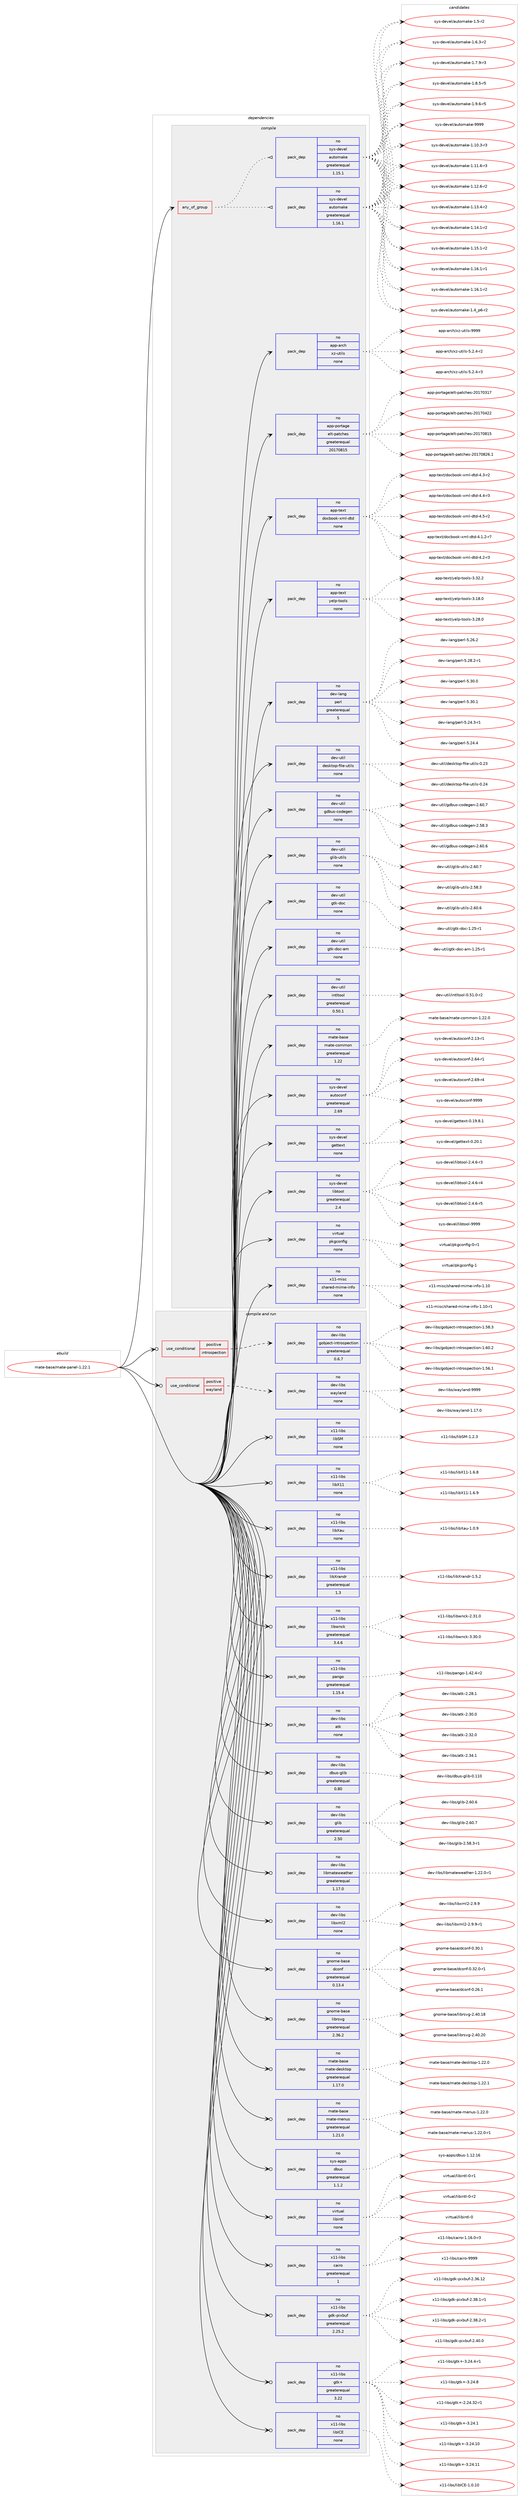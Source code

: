 digraph prolog {

# *************
# Graph options
# *************

newrank=true;
concentrate=true;
compound=true;
graph [rankdir=LR,fontname=Helvetica,fontsize=10,ranksep=1.5];#, ranksep=2.5, nodesep=0.2];
edge  [arrowhead=vee];
node  [fontname=Helvetica,fontsize=10];

# **********
# The ebuild
# **********

subgraph cluster_leftcol {
color=gray;
rank=same;
label=<<i>ebuild</i>>;
id [label="mate-base/mate-panel-1.22.1", color=red, width=4, href="../mate-base/mate-panel-1.22.1.svg"];
}

# ****************
# The dependencies
# ****************

subgraph cluster_midcol {
color=gray;
label=<<i>dependencies</i>>;
subgraph cluster_compile {
fillcolor="#eeeeee";
style=filled;
label=<<i>compile</i>>;
subgraph any13017 {
dependency774842 [label=<<TABLE BORDER="0" CELLBORDER="1" CELLSPACING="0" CELLPADDING="4"><TR><TD CELLPADDING="10">any_of_group</TD></TR></TABLE>>, shape=none, color=red];subgraph pack572610 {
dependency774843 [label=<<TABLE BORDER="0" CELLBORDER="1" CELLSPACING="0" CELLPADDING="4" WIDTH="220"><TR><TD ROWSPAN="6" CELLPADDING="30">pack_dep</TD></TR><TR><TD WIDTH="110">no</TD></TR><TR><TD>sys-devel</TD></TR><TR><TD>automake</TD></TR><TR><TD>greaterequal</TD></TR><TR><TD>1.16.1</TD></TR></TABLE>>, shape=none, color=blue];
}
dependency774842:e -> dependency774843:w [weight=20,style="dotted",arrowhead="oinv"];
subgraph pack572611 {
dependency774844 [label=<<TABLE BORDER="0" CELLBORDER="1" CELLSPACING="0" CELLPADDING="4" WIDTH="220"><TR><TD ROWSPAN="6" CELLPADDING="30">pack_dep</TD></TR><TR><TD WIDTH="110">no</TD></TR><TR><TD>sys-devel</TD></TR><TR><TD>automake</TD></TR><TR><TD>greaterequal</TD></TR><TR><TD>1.15.1</TD></TR></TABLE>>, shape=none, color=blue];
}
dependency774842:e -> dependency774844:w [weight=20,style="dotted",arrowhead="oinv"];
}
id:e -> dependency774842:w [weight=20,style="solid",arrowhead="vee"];
subgraph pack572612 {
dependency774845 [label=<<TABLE BORDER="0" CELLBORDER="1" CELLSPACING="0" CELLPADDING="4" WIDTH="220"><TR><TD ROWSPAN="6" CELLPADDING="30">pack_dep</TD></TR><TR><TD WIDTH="110">no</TD></TR><TR><TD>app-arch</TD></TR><TR><TD>xz-utils</TD></TR><TR><TD>none</TD></TR><TR><TD></TD></TR></TABLE>>, shape=none, color=blue];
}
id:e -> dependency774845:w [weight=20,style="solid",arrowhead="vee"];
subgraph pack572613 {
dependency774846 [label=<<TABLE BORDER="0" CELLBORDER="1" CELLSPACING="0" CELLPADDING="4" WIDTH="220"><TR><TD ROWSPAN="6" CELLPADDING="30">pack_dep</TD></TR><TR><TD WIDTH="110">no</TD></TR><TR><TD>app-portage</TD></TR><TR><TD>elt-patches</TD></TR><TR><TD>greaterequal</TD></TR><TR><TD>20170815</TD></TR></TABLE>>, shape=none, color=blue];
}
id:e -> dependency774846:w [weight=20,style="solid",arrowhead="vee"];
subgraph pack572614 {
dependency774847 [label=<<TABLE BORDER="0" CELLBORDER="1" CELLSPACING="0" CELLPADDING="4" WIDTH="220"><TR><TD ROWSPAN="6" CELLPADDING="30">pack_dep</TD></TR><TR><TD WIDTH="110">no</TD></TR><TR><TD>app-text</TD></TR><TR><TD>docbook-xml-dtd</TD></TR><TR><TD>none</TD></TR><TR><TD></TD></TR></TABLE>>, shape=none, color=blue];
}
id:e -> dependency774847:w [weight=20,style="solid",arrowhead="vee"];
subgraph pack572615 {
dependency774848 [label=<<TABLE BORDER="0" CELLBORDER="1" CELLSPACING="0" CELLPADDING="4" WIDTH="220"><TR><TD ROWSPAN="6" CELLPADDING="30">pack_dep</TD></TR><TR><TD WIDTH="110">no</TD></TR><TR><TD>app-text</TD></TR><TR><TD>yelp-tools</TD></TR><TR><TD>none</TD></TR><TR><TD></TD></TR></TABLE>>, shape=none, color=blue];
}
id:e -> dependency774848:w [weight=20,style="solid",arrowhead="vee"];
subgraph pack572616 {
dependency774849 [label=<<TABLE BORDER="0" CELLBORDER="1" CELLSPACING="0" CELLPADDING="4" WIDTH="220"><TR><TD ROWSPAN="6" CELLPADDING="30">pack_dep</TD></TR><TR><TD WIDTH="110">no</TD></TR><TR><TD>dev-lang</TD></TR><TR><TD>perl</TD></TR><TR><TD>greaterequal</TD></TR><TR><TD>5</TD></TR></TABLE>>, shape=none, color=blue];
}
id:e -> dependency774849:w [weight=20,style="solid",arrowhead="vee"];
subgraph pack572617 {
dependency774850 [label=<<TABLE BORDER="0" CELLBORDER="1" CELLSPACING="0" CELLPADDING="4" WIDTH="220"><TR><TD ROWSPAN="6" CELLPADDING="30">pack_dep</TD></TR><TR><TD WIDTH="110">no</TD></TR><TR><TD>dev-util</TD></TR><TR><TD>desktop-file-utils</TD></TR><TR><TD>none</TD></TR><TR><TD></TD></TR></TABLE>>, shape=none, color=blue];
}
id:e -> dependency774850:w [weight=20,style="solid",arrowhead="vee"];
subgraph pack572618 {
dependency774851 [label=<<TABLE BORDER="0" CELLBORDER="1" CELLSPACING="0" CELLPADDING="4" WIDTH="220"><TR><TD ROWSPAN="6" CELLPADDING="30">pack_dep</TD></TR><TR><TD WIDTH="110">no</TD></TR><TR><TD>dev-util</TD></TR><TR><TD>gdbus-codegen</TD></TR><TR><TD>none</TD></TR><TR><TD></TD></TR></TABLE>>, shape=none, color=blue];
}
id:e -> dependency774851:w [weight=20,style="solid",arrowhead="vee"];
subgraph pack572619 {
dependency774852 [label=<<TABLE BORDER="0" CELLBORDER="1" CELLSPACING="0" CELLPADDING="4" WIDTH="220"><TR><TD ROWSPAN="6" CELLPADDING="30">pack_dep</TD></TR><TR><TD WIDTH="110">no</TD></TR><TR><TD>dev-util</TD></TR><TR><TD>glib-utils</TD></TR><TR><TD>none</TD></TR><TR><TD></TD></TR></TABLE>>, shape=none, color=blue];
}
id:e -> dependency774852:w [weight=20,style="solid",arrowhead="vee"];
subgraph pack572620 {
dependency774853 [label=<<TABLE BORDER="0" CELLBORDER="1" CELLSPACING="0" CELLPADDING="4" WIDTH="220"><TR><TD ROWSPAN="6" CELLPADDING="30">pack_dep</TD></TR><TR><TD WIDTH="110">no</TD></TR><TR><TD>dev-util</TD></TR><TR><TD>gtk-doc</TD></TR><TR><TD>none</TD></TR><TR><TD></TD></TR></TABLE>>, shape=none, color=blue];
}
id:e -> dependency774853:w [weight=20,style="solid",arrowhead="vee"];
subgraph pack572621 {
dependency774854 [label=<<TABLE BORDER="0" CELLBORDER="1" CELLSPACING="0" CELLPADDING="4" WIDTH="220"><TR><TD ROWSPAN="6" CELLPADDING="30">pack_dep</TD></TR><TR><TD WIDTH="110">no</TD></TR><TR><TD>dev-util</TD></TR><TR><TD>gtk-doc-am</TD></TR><TR><TD>none</TD></TR><TR><TD></TD></TR></TABLE>>, shape=none, color=blue];
}
id:e -> dependency774854:w [weight=20,style="solid",arrowhead="vee"];
subgraph pack572622 {
dependency774855 [label=<<TABLE BORDER="0" CELLBORDER="1" CELLSPACING="0" CELLPADDING="4" WIDTH="220"><TR><TD ROWSPAN="6" CELLPADDING="30">pack_dep</TD></TR><TR><TD WIDTH="110">no</TD></TR><TR><TD>dev-util</TD></TR><TR><TD>intltool</TD></TR><TR><TD>greaterequal</TD></TR><TR><TD>0.50.1</TD></TR></TABLE>>, shape=none, color=blue];
}
id:e -> dependency774855:w [weight=20,style="solid",arrowhead="vee"];
subgraph pack572623 {
dependency774856 [label=<<TABLE BORDER="0" CELLBORDER="1" CELLSPACING="0" CELLPADDING="4" WIDTH="220"><TR><TD ROWSPAN="6" CELLPADDING="30">pack_dep</TD></TR><TR><TD WIDTH="110">no</TD></TR><TR><TD>mate-base</TD></TR><TR><TD>mate-common</TD></TR><TR><TD>greaterequal</TD></TR><TR><TD>1.22</TD></TR></TABLE>>, shape=none, color=blue];
}
id:e -> dependency774856:w [weight=20,style="solid",arrowhead="vee"];
subgraph pack572624 {
dependency774857 [label=<<TABLE BORDER="0" CELLBORDER="1" CELLSPACING="0" CELLPADDING="4" WIDTH="220"><TR><TD ROWSPAN="6" CELLPADDING="30">pack_dep</TD></TR><TR><TD WIDTH="110">no</TD></TR><TR><TD>sys-devel</TD></TR><TR><TD>autoconf</TD></TR><TR><TD>greaterequal</TD></TR><TR><TD>2.69</TD></TR></TABLE>>, shape=none, color=blue];
}
id:e -> dependency774857:w [weight=20,style="solid",arrowhead="vee"];
subgraph pack572625 {
dependency774858 [label=<<TABLE BORDER="0" CELLBORDER="1" CELLSPACING="0" CELLPADDING="4" WIDTH="220"><TR><TD ROWSPAN="6" CELLPADDING="30">pack_dep</TD></TR><TR><TD WIDTH="110">no</TD></TR><TR><TD>sys-devel</TD></TR><TR><TD>gettext</TD></TR><TR><TD>none</TD></TR><TR><TD></TD></TR></TABLE>>, shape=none, color=blue];
}
id:e -> dependency774858:w [weight=20,style="solid",arrowhead="vee"];
subgraph pack572626 {
dependency774859 [label=<<TABLE BORDER="0" CELLBORDER="1" CELLSPACING="0" CELLPADDING="4" WIDTH="220"><TR><TD ROWSPAN="6" CELLPADDING="30">pack_dep</TD></TR><TR><TD WIDTH="110">no</TD></TR><TR><TD>sys-devel</TD></TR><TR><TD>libtool</TD></TR><TR><TD>greaterequal</TD></TR><TR><TD>2.4</TD></TR></TABLE>>, shape=none, color=blue];
}
id:e -> dependency774859:w [weight=20,style="solid",arrowhead="vee"];
subgraph pack572627 {
dependency774860 [label=<<TABLE BORDER="0" CELLBORDER="1" CELLSPACING="0" CELLPADDING="4" WIDTH="220"><TR><TD ROWSPAN="6" CELLPADDING="30">pack_dep</TD></TR><TR><TD WIDTH="110">no</TD></TR><TR><TD>virtual</TD></TR><TR><TD>pkgconfig</TD></TR><TR><TD>none</TD></TR><TR><TD></TD></TR></TABLE>>, shape=none, color=blue];
}
id:e -> dependency774860:w [weight=20,style="solid",arrowhead="vee"];
subgraph pack572628 {
dependency774861 [label=<<TABLE BORDER="0" CELLBORDER="1" CELLSPACING="0" CELLPADDING="4" WIDTH="220"><TR><TD ROWSPAN="6" CELLPADDING="30">pack_dep</TD></TR><TR><TD WIDTH="110">no</TD></TR><TR><TD>x11-misc</TD></TR><TR><TD>shared-mime-info</TD></TR><TR><TD>none</TD></TR><TR><TD></TD></TR></TABLE>>, shape=none, color=blue];
}
id:e -> dependency774861:w [weight=20,style="solid",arrowhead="vee"];
}
subgraph cluster_compileandrun {
fillcolor="#eeeeee";
style=filled;
label=<<i>compile and run</i>>;
subgraph cond188801 {
dependency774862 [label=<<TABLE BORDER="0" CELLBORDER="1" CELLSPACING="0" CELLPADDING="4"><TR><TD ROWSPAN="3" CELLPADDING="10">use_conditional</TD></TR><TR><TD>positive</TD></TR><TR><TD>introspection</TD></TR></TABLE>>, shape=none, color=red];
subgraph pack572629 {
dependency774863 [label=<<TABLE BORDER="0" CELLBORDER="1" CELLSPACING="0" CELLPADDING="4" WIDTH="220"><TR><TD ROWSPAN="6" CELLPADDING="30">pack_dep</TD></TR><TR><TD WIDTH="110">no</TD></TR><TR><TD>dev-libs</TD></TR><TR><TD>gobject-introspection</TD></TR><TR><TD>greaterequal</TD></TR><TR><TD>0.6.7</TD></TR></TABLE>>, shape=none, color=blue];
}
dependency774862:e -> dependency774863:w [weight=20,style="dashed",arrowhead="vee"];
}
id:e -> dependency774862:w [weight=20,style="solid",arrowhead="odotvee"];
subgraph cond188802 {
dependency774864 [label=<<TABLE BORDER="0" CELLBORDER="1" CELLSPACING="0" CELLPADDING="4"><TR><TD ROWSPAN="3" CELLPADDING="10">use_conditional</TD></TR><TR><TD>positive</TD></TR><TR><TD>wayland</TD></TR></TABLE>>, shape=none, color=red];
subgraph pack572630 {
dependency774865 [label=<<TABLE BORDER="0" CELLBORDER="1" CELLSPACING="0" CELLPADDING="4" WIDTH="220"><TR><TD ROWSPAN="6" CELLPADDING="30">pack_dep</TD></TR><TR><TD WIDTH="110">no</TD></TR><TR><TD>dev-libs</TD></TR><TR><TD>wayland</TD></TR><TR><TD>none</TD></TR><TR><TD></TD></TR></TABLE>>, shape=none, color=blue];
}
dependency774864:e -> dependency774865:w [weight=20,style="dashed",arrowhead="vee"];
}
id:e -> dependency774864:w [weight=20,style="solid",arrowhead="odotvee"];
subgraph pack572631 {
dependency774866 [label=<<TABLE BORDER="0" CELLBORDER="1" CELLSPACING="0" CELLPADDING="4" WIDTH="220"><TR><TD ROWSPAN="6" CELLPADDING="30">pack_dep</TD></TR><TR><TD WIDTH="110">no</TD></TR><TR><TD>dev-libs</TD></TR><TR><TD>atk</TD></TR><TR><TD>none</TD></TR><TR><TD></TD></TR></TABLE>>, shape=none, color=blue];
}
id:e -> dependency774866:w [weight=20,style="solid",arrowhead="odotvee"];
subgraph pack572632 {
dependency774867 [label=<<TABLE BORDER="0" CELLBORDER="1" CELLSPACING="0" CELLPADDING="4" WIDTH="220"><TR><TD ROWSPAN="6" CELLPADDING="30">pack_dep</TD></TR><TR><TD WIDTH="110">no</TD></TR><TR><TD>dev-libs</TD></TR><TR><TD>dbus-glib</TD></TR><TR><TD>greaterequal</TD></TR><TR><TD>0.80</TD></TR></TABLE>>, shape=none, color=blue];
}
id:e -> dependency774867:w [weight=20,style="solid",arrowhead="odotvee"];
subgraph pack572633 {
dependency774868 [label=<<TABLE BORDER="0" CELLBORDER="1" CELLSPACING="0" CELLPADDING="4" WIDTH="220"><TR><TD ROWSPAN="6" CELLPADDING="30">pack_dep</TD></TR><TR><TD WIDTH="110">no</TD></TR><TR><TD>dev-libs</TD></TR><TR><TD>glib</TD></TR><TR><TD>greaterequal</TD></TR><TR><TD>2.50</TD></TR></TABLE>>, shape=none, color=blue];
}
id:e -> dependency774868:w [weight=20,style="solid",arrowhead="odotvee"];
subgraph pack572634 {
dependency774869 [label=<<TABLE BORDER="0" CELLBORDER="1" CELLSPACING="0" CELLPADDING="4" WIDTH="220"><TR><TD ROWSPAN="6" CELLPADDING="30">pack_dep</TD></TR><TR><TD WIDTH="110">no</TD></TR><TR><TD>dev-libs</TD></TR><TR><TD>libmateweather</TD></TR><TR><TD>greaterequal</TD></TR><TR><TD>1.17.0</TD></TR></TABLE>>, shape=none, color=blue];
}
id:e -> dependency774869:w [weight=20,style="solid",arrowhead="odotvee"];
subgraph pack572635 {
dependency774870 [label=<<TABLE BORDER="0" CELLBORDER="1" CELLSPACING="0" CELLPADDING="4" WIDTH="220"><TR><TD ROWSPAN="6" CELLPADDING="30">pack_dep</TD></TR><TR><TD WIDTH="110">no</TD></TR><TR><TD>dev-libs</TD></TR><TR><TD>libxml2</TD></TR><TR><TD>none</TD></TR><TR><TD></TD></TR></TABLE>>, shape=none, color=blue];
}
id:e -> dependency774870:w [weight=20,style="solid",arrowhead="odotvee"];
subgraph pack572636 {
dependency774871 [label=<<TABLE BORDER="0" CELLBORDER="1" CELLSPACING="0" CELLPADDING="4" WIDTH="220"><TR><TD ROWSPAN="6" CELLPADDING="30">pack_dep</TD></TR><TR><TD WIDTH="110">no</TD></TR><TR><TD>gnome-base</TD></TR><TR><TD>dconf</TD></TR><TR><TD>greaterequal</TD></TR><TR><TD>0.13.4</TD></TR></TABLE>>, shape=none, color=blue];
}
id:e -> dependency774871:w [weight=20,style="solid",arrowhead="odotvee"];
subgraph pack572637 {
dependency774872 [label=<<TABLE BORDER="0" CELLBORDER="1" CELLSPACING="0" CELLPADDING="4" WIDTH="220"><TR><TD ROWSPAN="6" CELLPADDING="30">pack_dep</TD></TR><TR><TD WIDTH="110">no</TD></TR><TR><TD>gnome-base</TD></TR><TR><TD>librsvg</TD></TR><TR><TD>greaterequal</TD></TR><TR><TD>2.36.2</TD></TR></TABLE>>, shape=none, color=blue];
}
id:e -> dependency774872:w [weight=20,style="solid",arrowhead="odotvee"];
subgraph pack572638 {
dependency774873 [label=<<TABLE BORDER="0" CELLBORDER="1" CELLSPACING="0" CELLPADDING="4" WIDTH="220"><TR><TD ROWSPAN="6" CELLPADDING="30">pack_dep</TD></TR><TR><TD WIDTH="110">no</TD></TR><TR><TD>mate-base</TD></TR><TR><TD>mate-desktop</TD></TR><TR><TD>greaterequal</TD></TR><TR><TD>1.17.0</TD></TR></TABLE>>, shape=none, color=blue];
}
id:e -> dependency774873:w [weight=20,style="solid",arrowhead="odotvee"];
subgraph pack572639 {
dependency774874 [label=<<TABLE BORDER="0" CELLBORDER="1" CELLSPACING="0" CELLPADDING="4" WIDTH="220"><TR><TD ROWSPAN="6" CELLPADDING="30">pack_dep</TD></TR><TR><TD WIDTH="110">no</TD></TR><TR><TD>mate-base</TD></TR><TR><TD>mate-menus</TD></TR><TR><TD>greaterequal</TD></TR><TR><TD>1.21.0</TD></TR></TABLE>>, shape=none, color=blue];
}
id:e -> dependency774874:w [weight=20,style="solid",arrowhead="odotvee"];
subgraph pack572640 {
dependency774875 [label=<<TABLE BORDER="0" CELLBORDER="1" CELLSPACING="0" CELLPADDING="4" WIDTH="220"><TR><TD ROWSPAN="6" CELLPADDING="30">pack_dep</TD></TR><TR><TD WIDTH="110">no</TD></TR><TR><TD>sys-apps</TD></TR><TR><TD>dbus</TD></TR><TR><TD>greaterequal</TD></TR><TR><TD>1.1.2</TD></TR></TABLE>>, shape=none, color=blue];
}
id:e -> dependency774875:w [weight=20,style="solid",arrowhead="odotvee"];
subgraph pack572641 {
dependency774876 [label=<<TABLE BORDER="0" CELLBORDER="1" CELLSPACING="0" CELLPADDING="4" WIDTH="220"><TR><TD ROWSPAN="6" CELLPADDING="30">pack_dep</TD></TR><TR><TD WIDTH="110">no</TD></TR><TR><TD>virtual</TD></TR><TR><TD>libintl</TD></TR><TR><TD>none</TD></TR><TR><TD></TD></TR></TABLE>>, shape=none, color=blue];
}
id:e -> dependency774876:w [weight=20,style="solid",arrowhead="odotvee"];
subgraph pack572642 {
dependency774877 [label=<<TABLE BORDER="0" CELLBORDER="1" CELLSPACING="0" CELLPADDING="4" WIDTH="220"><TR><TD ROWSPAN="6" CELLPADDING="30">pack_dep</TD></TR><TR><TD WIDTH="110">no</TD></TR><TR><TD>x11-libs</TD></TR><TR><TD>cairo</TD></TR><TR><TD>greaterequal</TD></TR><TR><TD>1</TD></TR></TABLE>>, shape=none, color=blue];
}
id:e -> dependency774877:w [weight=20,style="solid",arrowhead="odotvee"];
subgraph pack572643 {
dependency774878 [label=<<TABLE BORDER="0" CELLBORDER="1" CELLSPACING="0" CELLPADDING="4" WIDTH="220"><TR><TD ROWSPAN="6" CELLPADDING="30">pack_dep</TD></TR><TR><TD WIDTH="110">no</TD></TR><TR><TD>x11-libs</TD></TR><TR><TD>gdk-pixbuf</TD></TR><TR><TD>greaterequal</TD></TR><TR><TD>2.25.2</TD></TR></TABLE>>, shape=none, color=blue];
}
id:e -> dependency774878:w [weight=20,style="solid",arrowhead="odotvee"];
subgraph pack572644 {
dependency774879 [label=<<TABLE BORDER="0" CELLBORDER="1" CELLSPACING="0" CELLPADDING="4" WIDTH="220"><TR><TD ROWSPAN="6" CELLPADDING="30">pack_dep</TD></TR><TR><TD WIDTH="110">no</TD></TR><TR><TD>x11-libs</TD></TR><TR><TD>gtk+</TD></TR><TR><TD>greaterequal</TD></TR><TR><TD>3.22</TD></TR></TABLE>>, shape=none, color=blue];
}
id:e -> dependency774879:w [weight=20,style="solid",arrowhead="odotvee"];
subgraph pack572645 {
dependency774880 [label=<<TABLE BORDER="0" CELLBORDER="1" CELLSPACING="0" CELLPADDING="4" WIDTH="220"><TR><TD ROWSPAN="6" CELLPADDING="30">pack_dep</TD></TR><TR><TD WIDTH="110">no</TD></TR><TR><TD>x11-libs</TD></TR><TR><TD>libICE</TD></TR><TR><TD>none</TD></TR><TR><TD></TD></TR></TABLE>>, shape=none, color=blue];
}
id:e -> dependency774880:w [weight=20,style="solid",arrowhead="odotvee"];
subgraph pack572646 {
dependency774881 [label=<<TABLE BORDER="0" CELLBORDER="1" CELLSPACING="0" CELLPADDING="4" WIDTH="220"><TR><TD ROWSPAN="6" CELLPADDING="30">pack_dep</TD></TR><TR><TD WIDTH="110">no</TD></TR><TR><TD>x11-libs</TD></TR><TR><TD>libSM</TD></TR><TR><TD>none</TD></TR><TR><TD></TD></TR></TABLE>>, shape=none, color=blue];
}
id:e -> dependency774881:w [weight=20,style="solid",arrowhead="odotvee"];
subgraph pack572647 {
dependency774882 [label=<<TABLE BORDER="0" CELLBORDER="1" CELLSPACING="0" CELLPADDING="4" WIDTH="220"><TR><TD ROWSPAN="6" CELLPADDING="30">pack_dep</TD></TR><TR><TD WIDTH="110">no</TD></TR><TR><TD>x11-libs</TD></TR><TR><TD>libX11</TD></TR><TR><TD>none</TD></TR><TR><TD></TD></TR></TABLE>>, shape=none, color=blue];
}
id:e -> dependency774882:w [weight=20,style="solid",arrowhead="odotvee"];
subgraph pack572648 {
dependency774883 [label=<<TABLE BORDER="0" CELLBORDER="1" CELLSPACING="0" CELLPADDING="4" WIDTH="220"><TR><TD ROWSPAN="6" CELLPADDING="30">pack_dep</TD></TR><TR><TD WIDTH="110">no</TD></TR><TR><TD>x11-libs</TD></TR><TR><TD>libXau</TD></TR><TR><TD>none</TD></TR><TR><TD></TD></TR></TABLE>>, shape=none, color=blue];
}
id:e -> dependency774883:w [weight=20,style="solid",arrowhead="odotvee"];
subgraph pack572649 {
dependency774884 [label=<<TABLE BORDER="0" CELLBORDER="1" CELLSPACING="0" CELLPADDING="4" WIDTH="220"><TR><TD ROWSPAN="6" CELLPADDING="30">pack_dep</TD></TR><TR><TD WIDTH="110">no</TD></TR><TR><TD>x11-libs</TD></TR><TR><TD>libXrandr</TD></TR><TR><TD>greaterequal</TD></TR><TR><TD>1.3</TD></TR></TABLE>>, shape=none, color=blue];
}
id:e -> dependency774884:w [weight=20,style="solid",arrowhead="odotvee"];
subgraph pack572650 {
dependency774885 [label=<<TABLE BORDER="0" CELLBORDER="1" CELLSPACING="0" CELLPADDING="4" WIDTH="220"><TR><TD ROWSPAN="6" CELLPADDING="30">pack_dep</TD></TR><TR><TD WIDTH="110">no</TD></TR><TR><TD>x11-libs</TD></TR><TR><TD>libwnck</TD></TR><TR><TD>greaterequal</TD></TR><TR><TD>3.4.6</TD></TR></TABLE>>, shape=none, color=blue];
}
id:e -> dependency774885:w [weight=20,style="solid",arrowhead="odotvee"];
subgraph pack572651 {
dependency774886 [label=<<TABLE BORDER="0" CELLBORDER="1" CELLSPACING="0" CELLPADDING="4" WIDTH="220"><TR><TD ROWSPAN="6" CELLPADDING="30">pack_dep</TD></TR><TR><TD WIDTH="110">no</TD></TR><TR><TD>x11-libs</TD></TR><TR><TD>pango</TD></TR><TR><TD>greaterequal</TD></TR><TR><TD>1.15.4</TD></TR></TABLE>>, shape=none, color=blue];
}
id:e -> dependency774886:w [weight=20,style="solid",arrowhead="odotvee"];
}
subgraph cluster_run {
fillcolor="#eeeeee";
style=filled;
label=<<i>run</i>>;
}
}

# **************
# The candidates
# **************

subgraph cluster_choices {
rank=same;
color=gray;
label=<<i>candidates</i>>;

subgraph choice572610 {
color=black;
nodesep=1;
choice11512111545100101118101108479711711611110997107101454946494846514511451 [label="sys-devel/automake-1.10.3-r3", color=red, width=4,href="../sys-devel/automake-1.10.3-r3.svg"];
choice11512111545100101118101108479711711611110997107101454946494946544511451 [label="sys-devel/automake-1.11.6-r3", color=red, width=4,href="../sys-devel/automake-1.11.6-r3.svg"];
choice11512111545100101118101108479711711611110997107101454946495046544511450 [label="sys-devel/automake-1.12.6-r2", color=red, width=4,href="../sys-devel/automake-1.12.6-r2.svg"];
choice11512111545100101118101108479711711611110997107101454946495146524511450 [label="sys-devel/automake-1.13.4-r2", color=red, width=4,href="../sys-devel/automake-1.13.4-r2.svg"];
choice11512111545100101118101108479711711611110997107101454946495246494511450 [label="sys-devel/automake-1.14.1-r2", color=red, width=4,href="../sys-devel/automake-1.14.1-r2.svg"];
choice11512111545100101118101108479711711611110997107101454946495346494511450 [label="sys-devel/automake-1.15.1-r2", color=red, width=4,href="../sys-devel/automake-1.15.1-r2.svg"];
choice11512111545100101118101108479711711611110997107101454946495446494511449 [label="sys-devel/automake-1.16.1-r1", color=red, width=4,href="../sys-devel/automake-1.16.1-r1.svg"];
choice11512111545100101118101108479711711611110997107101454946495446494511450 [label="sys-devel/automake-1.16.1-r2", color=red, width=4,href="../sys-devel/automake-1.16.1-r2.svg"];
choice115121115451001011181011084797117116111109971071014549465295112544511450 [label="sys-devel/automake-1.4_p6-r2", color=red, width=4,href="../sys-devel/automake-1.4_p6-r2.svg"];
choice11512111545100101118101108479711711611110997107101454946534511450 [label="sys-devel/automake-1.5-r2", color=red, width=4,href="../sys-devel/automake-1.5-r2.svg"];
choice115121115451001011181011084797117116111109971071014549465446514511450 [label="sys-devel/automake-1.6.3-r2", color=red, width=4,href="../sys-devel/automake-1.6.3-r2.svg"];
choice115121115451001011181011084797117116111109971071014549465546574511451 [label="sys-devel/automake-1.7.9-r3", color=red, width=4,href="../sys-devel/automake-1.7.9-r3.svg"];
choice115121115451001011181011084797117116111109971071014549465646534511453 [label="sys-devel/automake-1.8.5-r5", color=red, width=4,href="../sys-devel/automake-1.8.5-r5.svg"];
choice115121115451001011181011084797117116111109971071014549465746544511453 [label="sys-devel/automake-1.9.6-r5", color=red, width=4,href="../sys-devel/automake-1.9.6-r5.svg"];
choice115121115451001011181011084797117116111109971071014557575757 [label="sys-devel/automake-9999", color=red, width=4,href="../sys-devel/automake-9999.svg"];
dependency774843:e -> choice11512111545100101118101108479711711611110997107101454946494846514511451:w [style=dotted,weight="100"];
dependency774843:e -> choice11512111545100101118101108479711711611110997107101454946494946544511451:w [style=dotted,weight="100"];
dependency774843:e -> choice11512111545100101118101108479711711611110997107101454946495046544511450:w [style=dotted,weight="100"];
dependency774843:e -> choice11512111545100101118101108479711711611110997107101454946495146524511450:w [style=dotted,weight="100"];
dependency774843:e -> choice11512111545100101118101108479711711611110997107101454946495246494511450:w [style=dotted,weight="100"];
dependency774843:e -> choice11512111545100101118101108479711711611110997107101454946495346494511450:w [style=dotted,weight="100"];
dependency774843:e -> choice11512111545100101118101108479711711611110997107101454946495446494511449:w [style=dotted,weight="100"];
dependency774843:e -> choice11512111545100101118101108479711711611110997107101454946495446494511450:w [style=dotted,weight="100"];
dependency774843:e -> choice115121115451001011181011084797117116111109971071014549465295112544511450:w [style=dotted,weight="100"];
dependency774843:e -> choice11512111545100101118101108479711711611110997107101454946534511450:w [style=dotted,weight="100"];
dependency774843:e -> choice115121115451001011181011084797117116111109971071014549465446514511450:w [style=dotted,weight="100"];
dependency774843:e -> choice115121115451001011181011084797117116111109971071014549465546574511451:w [style=dotted,weight="100"];
dependency774843:e -> choice115121115451001011181011084797117116111109971071014549465646534511453:w [style=dotted,weight="100"];
dependency774843:e -> choice115121115451001011181011084797117116111109971071014549465746544511453:w [style=dotted,weight="100"];
dependency774843:e -> choice115121115451001011181011084797117116111109971071014557575757:w [style=dotted,weight="100"];
}
subgraph choice572611 {
color=black;
nodesep=1;
choice11512111545100101118101108479711711611110997107101454946494846514511451 [label="sys-devel/automake-1.10.3-r3", color=red, width=4,href="../sys-devel/automake-1.10.3-r3.svg"];
choice11512111545100101118101108479711711611110997107101454946494946544511451 [label="sys-devel/automake-1.11.6-r3", color=red, width=4,href="../sys-devel/automake-1.11.6-r3.svg"];
choice11512111545100101118101108479711711611110997107101454946495046544511450 [label="sys-devel/automake-1.12.6-r2", color=red, width=4,href="../sys-devel/automake-1.12.6-r2.svg"];
choice11512111545100101118101108479711711611110997107101454946495146524511450 [label="sys-devel/automake-1.13.4-r2", color=red, width=4,href="../sys-devel/automake-1.13.4-r2.svg"];
choice11512111545100101118101108479711711611110997107101454946495246494511450 [label="sys-devel/automake-1.14.1-r2", color=red, width=4,href="../sys-devel/automake-1.14.1-r2.svg"];
choice11512111545100101118101108479711711611110997107101454946495346494511450 [label="sys-devel/automake-1.15.1-r2", color=red, width=4,href="../sys-devel/automake-1.15.1-r2.svg"];
choice11512111545100101118101108479711711611110997107101454946495446494511449 [label="sys-devel/automake-1.16.1-r1", color=red, width=4,href="../sys-devel/automake-1.16.1-r1.svg"];
choice11512111545100101118101108479711711611110997107101454946495446494511450 [label="sys-devel/automake-1.16.1-r2", color=red, width=4,href="../sys-devel/automake-1.16.1-r2.svg"];
choice115121115451001011181011084797117116111109971071014549465295112544511450 [label="sys-devel/automake-1.4_p6-r2", color=red, width=4,href="../sys-devel/automake-1.4_p6-r2.svg"];
choice11512111545100101118101108479711711611110997107101454946534511450 [label="sys-devel/automake-1.5-r2", color=red, width=4,href="../sys-devel/automake-1.5-r2.svg"];
choice115121115451001011181011084797117116111109971071014549465446514511450 [label="sys-devel/automake-1.6.3-r2", color=red, width=4,href="../sys-devel/automake-1.6.3-r2.svg"];
choice115121115451001011181011084797117116111109971071014549465546574511451 [label="sys-devel/automake-1.7.9-r3", color=red, width=4,href="../sys-devel/automake-1.7.9-r3.svg"];
choice115121115451001011181011084797117116111109971071014549465646534511453 [label="sys-devel/automake-1.8.5-r5", color=red, width=4,href="../sys-devel/automake-1.8.5-r5.svg"];
choice115121115451001011181011084797117116111109971071014549465746544511453 [label="sys-devel/automake-1.9.6-r5", color=red, width=4,href="../sys-devel/automake-1.9.6-r5.svg"];
choice115121115451001011181011084797117116111109971071014557575757 [label="sys-devel/automake-9999", color=red, width=4,href="../sys-devel/automake-9999.svg"];
dependency774844:e -> choice11512111545100101118101108479711711611110997107101454946494846514511451:w [style=dotted,weight="100"];
dependency774844:e -> choice11512111545100101118101108479711711611110997107101454946494946544511451:w [style=dotted,weight="100"];
dependency774844:e -> choice11512111545100101118101108479711711611110997107101454946495046544511450:w [style=dotted,weight="100"];
dependency774844:e -> choice11512111545100101118101108479711711611110997107101454946495146524511450:w [style=dotted,weight="100"];
dependency774844:e -> choice11512111545100101118101108479711711611110997107101454946495246494511450:w [style=dotted,weight="100"];
dependency774844:e -> choice11512111545100101118101108479711711611110997107101454946495346494511450:w [style=dotted,weight="100"];
dependency774844:e -> choice11512111545100101118101108479711711611110997107101454946495446494511449:w [style=dotted,weight="100"];
dependency774844:e -> choice11512111545100101118101108479711711611110997107101454946495446494511450:w [style=dotted,weight="100"];
dependency774844:e -> choice115121115451001011181011084797117116111109971071014549465295112544511450:w [style=dotted,weight="100"];
dependency774844:e -> choice11512111545100101118101108479711711611110997107101454946534511450:w [style=dotted,weight="100"];
dependency774844:e -> choice115121115451001011181011084797117116111109971071014549465446514511450:w [style=dotted,weight="100"];
dependency774844:e -> choice115121115451001011181011084797117116111109971071014549465546574511451:w [style=dotted,weight="100"];
dependency774844:e -> choice115121115451001011181011084797117116111109971071014549465646534511453:w [style=dotted,weight="100"];
dependency774844:e -> choice115121115451001011181011084797117116111109971071014549465746544511453:w [style=dotted,weight="100"];
dependency774844:e -> choice115121115451001011181011084797117116111109971071014557575757:w [style=dotted,weight="100"];
}
subgraph choice572612 {
color=black;
nodesep=1;
choice9711211245971149910447120122451171161051081154553465046524511450 [label="app-arch/xz-utils-5.2.4-r2", color=red, width=4,href="../app-arch/xz-utils-5.2.4-r2.svg"];
choice9711211245971149910447120122451171161051081154553465046524511451 [label="app-arch/xz-utils-5.2.4-r3", color=red, width=4,href="../app-arch/xz-utils-5.2.4-r3.svg"];
choice9711211245971149910447120122451171161051081154557575757 [label="app-arch/xz-utils-9999", color=red, width=4,href="../app-arch/xz-utils-9999.svg"];
dependency774845:e -> choice9711211245971149910447120122451171161051081154553465046524511450:w [style=dotted,weight="100"];
dependency774845:e -> choice9711211245971149910447120122451171161051081154553465046524511451:w [style=dotted,weight="100"];
dependency774845:e -> choice9711211245971149910447120122451171161051081154557575757:w [style=dotted,weight="100"];
}
subgraph choice572613 {
color=black;
nodesep=1;
choice97112112451121111141169710310147101108116451129711699104101115455048495548514955 [label="app-portage/elt-patches-20170317", color=red, width=4,href="../app-portage/elt-patches-20170317.svg"];
choice97112112451121111141169710310147101108116451129711699104101115455048495548525050 [label="app-portage/elt-patches-20170422", color=red, width=4,href="../app-portage/elt-patches-20170422.svg"];
choice97112112451121111141169710310147101108116451129711699104101115455048495548564953 [label="app-portage/elt-patches-20170815", color=red, width=4,href="../app-portage/elt-patches-20170815.svg"];
choice971121124511211111411697103101471011081164511297116991041011154550484955485650544649 [label="app-portage/elt-patches-20170826.1", color=red, width=4,href="../app-portage/elt-patches-20170826.1.svg"];
dependency774846:e -> choice97112112451121111141169710310147101108116451129711699104101115455048495548514955:w [style=dotted,weight="100"];
dependency774846:e -> choice97112112451121111141169710310147101108116451129711699104101115455048495548525050:w [style=dotted,weight="100"];
dependency774846:e -> choice97112112451121111141169710310147101108116451129711699104101115455048495548564953:w [style=dotted,weight="100"];
dependency774846:e -> choice971121124511211111411697103101471011081164511297116991041011154550484955485650544649:w [style=dotted,weight="100"];
}
subgraph choice572614 {
color=black;
nodesep=1;
choice971121124511610112011647100111999811111110745120109108451001161004552464946504511455 [label="app-text/docbook-xml-dtd-4.1.2-r7", color=red, width=4,href="../app-text/docbook-xml-dtd-4.1.2-r7.svg"];
choice97112112451161011201164710011199981111111074512010910845100116100455246504511451 [label="app-text/docbook-xml-dtd-4.2-r3", color=red, width=4,href="../app-text/docbook-xml-dtd-4.2-r3.svg"];
choice97112112451161011201164710011199981111111074512010910845100116100455246514511450 [label="app-text/docbook-xml-dtd-4.3-r2", color=red, width=4,href="../app-text/docbook-xml-dtd-4.3-r2.svg"];
choice97112112451161011201164710011199981111111074512010910845100116100455246524511451 [label="app-text/docbook-xml-dtd-4.4-r3", color=red, width=4,href="../app-text/docbook-xml-dtd-4.4-r3.svg"];
choice97112112451161011201164710011199981111111074512010910845100116100455246534511450 [label="app-text/docbook-xml-dtd-4.5-r2", color=red, width=4,href="../app-text/docbook-xml-dtd-4.5-r2.svg"];
dependency774847:e -> choice971121124511610112011647100111999811111110745120109108451001161004552464946504511455:w [style=dotted,weight="100"];
dependency774847:e -> choice97112112451161011201164710011199981111111074512010910845100116100455246504511451:w [style=dotted,weight="100"];
dependency774847:e -> choice97112112451161011201164710011199981111111074512010910845100116100455246514511450:w [style=dotted,weight="100"];
dependency774847:e -> choice97112112451161011201164710011199981111111074512010910845100116100455246524511451:w [style=dotted,weight="100"];
dependency774847:e -> choice97112112451161011201164710011199981111111074512010910845100116100455246534511450:w [style=dotted,weight="100"];
}
subgraph choice572615 {
color=black;
nodesep=1;
choice9711211245116101120116471211011081124511611111110811545514649564648 [label="app-text/yelp-tools-3.18.0", color=red, width=4,href="../app-text/yelp-tools-3.18.0.svg"];
choice9711211245116101120116471211011081124511611111110811545514650564648 [label="app-text/yelp-tools-3.28.0", color=red, width=4,href="../app-text/yelp-tools-3.28.0.svg"];
choice9711211245116101120116471211011081124511611111110811545514651504650 [label="app-text/yelp-tools-3.32.2", color=red, width=4,href="../app-text/yelp-tools-3.32.2.svg"];
dependency774848:e -> choice9711211245116101120116471211011081124511611111110811545514649564648:w [style=dotted,weight="100"];
dependency774848:e -> choice9711211245116101120116471211011081124511611111110811545514650564648:w [style=dotted,weight="100"];
dependency774848:e -> choice9711211245116101120116471211011081124511611111110811545514651504650:w [style=dotted,weight="100"];
}
subgraph choice572616 {
color=black;
nodesep=1;
choice100101118451089711010347112101114108455346505246514511449 [label="dev-lang/perl-5.24.3-r1", color=red, width=4,href="../dev-lang/perl-5.24.3-r1.svg"];
choice10010111845108971101034711210111410845534650524652 [label="dev-lang/perl-5.24.4", color=red, width=4,href="../dev-lang/perl-5.24.4.svg"];
choice10010111845108971101034711210111410845534650544650 [label="dev-lang/perl-5.26.2", color=red, width=4,href="../dev-lang/perl-5.26.2.svg"];
choice100101118451089711010347112101114108455346505646504511449 [label="dev-lang/perl-5.28.2-r1", color=red, width=4,href="../dev-lang/perl-5.28.2-r1.svg"];
choice10010111845108971101034711210111410845534651484648 [label="dev-lang/perl-5.30.0", color=red, width=4,href="../dev-lang/perl-5.30.0.svg"];
choice10010111845108971101034711210111410845534651484649 [label="dev-lang/perl-5.30.1", color=red, width=4,href="../dev-lang/perl-5.30.1.svg"];
dependency774849:e -> choice100101118451089711010347112101114108455346505246514511449:w [style=dotted,weight="100"];
dependency774849:e -> choice10010111845108971101034711210111410845534650524652:w [style=dotted,weight="100"];
dependency774849:e -> choice10010111845108971101034711210111410845534650544650:w [style=dotted,weight="100"];
dependency774849:e -> choice100101118451089711010347112101114108455346505646504511449:w [style=dotted,weight="100"];
dependency774849:e -> choice10010111845108971101034711210111410845534651484648:w [style=dotted,weight="100"];
dependency774849:e -> choice10010111845108971101034711210111410845534651484649:w [style=dotted,weight="100"];
}
subgraph choice572617 {
color=black;
nodesep=1;
choice100101118451171161051084710010111510711611111245102105108101451171161051081154548465051 [label="dev-util/desktop-file-utils-0.23", color=red, width=4,href="../dev-util/desktop-file-utils-0.23.svg"];
choice100101118451171161051084710010111510711611111245102105108101451171161051081154548465052 [label="dev-util/desktop-file-utils-0.24", color=red, width=4,href="../dev-util/desktop-file-utils-0.24.svg"];
dependency774850:e -> choice100101118451171161051084710010111510711611111245102105108101451171161051081154548465051:w [style=dotted,weight="100"];
dependency774850:e -> choice100101118451171161051084710010111510711611111245102105108101451171161051081154548465052:w [style=dotted,weight="100"];
}
subgraph choice572618 {
color=black;
nodesep=1;
choice100101118451171161051084710310098117115459911110010110310111045504653564651 [label="dev-util/gdbus-codegen-2.58.3", color=red, width=4,href="../dev-util/gdbus-codegen-2.58.3.svg"];
choice100101118451171161051084710310098117115459911110010110310111045504654484654 [label="dev-util/gdbus-codegen-2.60.6", color=red, width=4,href="../dev-util/gdbus-codegen-2.60.6.svg"];
choice100101118451171161051084710310098117115459911110010110310111045504654484655 [label="dev-util/gdbus-codegen-2.60.7", color=red, width=4,href="../dev-util/gdbus-codegen-2.60.7.svg"];
dependency774851:e -> choice100101118451171161051084710310098117115459911110010110310111045504653564651:w [style=dotted,weight="100"];
dependency774851:e -> choice100101118451171161051084710310098117115459911110010110310111045504654484654:w [style=dotted,weight="100"];
dependency774851:e -> choice100101118451171161051084710310098117115459911110010110310111045504654484655:w [style=dotted,weight="100"];
}
subgraph choice572619 {
color=black;
nodesep=1;
choice1001011184511711610510847103108105984511711610510811545504653564651 [label="dev-util/glib-utils-2.58.3", color=red, width=4,href="../dev-util/glib-utils-2.58.3.svg"];
choice1001011184511711610510847103108105984511711610510811545504654484654 [label="dev-util/glib-utils-2.60.6", color=red, width=4,href="../dev-util/glib-utils-2.60.6.svg"];
choice1001011184511711610510847103108105984511711610510811545504654484655 [label="dev-util/glib-utils-2.60.7", color=red, width=4,href="../dev-util/glib-utils-2.60.7.svg"];
dependency774852:e -> choice1001011184511711610510847103108105984511711610510811545504653564651:w [style=dotted,weight="100"];
dependency774852:e -> choice1001011184511711610510847103108105984511711610510811545504654484654:w [style=dotted,weight="100"];
dependency774852:e -> choice1001011184511711610510847103108105984511711610510811545504654484655:w [style=dotted,weight="100"];
}
subgraph choice572620 {
color=black;
nodesep=1;
choice1001011184511711610510847103116107451001119945494650534511449 [label="dev-util/gtk-doc-1.25-r1", color=red, width=4,href="../dev-util/gtk-doc-1.25-r1.svg"];
dependency774853:e -> choice1001011184511711610510847103116107451001119945494650534511449:w [style=dotted,weight="100"];
}
subgraph choice572621 {
color=black;
nodesep=1;
choice10010111845117116105108471031161074510011199459710945494650534511449 [label="dev-util/gtk-doc-am-1.25-r1", color=red, width=4,href="../dev-util/gtk-doc-am-1.25-r1.svg"];
dependency774854:e -> choice10010111845117116105108471031161074510011199459710945494650534511449:w [style=dotted,weight="100"];
}
subgraph choice572622 {
color=black;
nodesep=1;
choice1001011184511711610510847105110116108116111111108454846534946484511450 [label="dev-util/intltool-0.51.0-r2", color=red, width=4,href="../dev-util/intltool-0.51.0-r2.svg"];
dependency774855:e -> choice1001011184511711610510847105110116108116111111108454846534946484511450:w [style=dotted,weight="100"];
}
subgraph choice572623 {
color=black;
nodesep=1;
choice109971161014598971151014710997116101459911110910911111045494650504648 [label="mate-base/mate-common-1.22.0", color=red, width=4,href="../mate-base/mate-common-1.22.0.svg"];
dependency774856:e -> choice109971161014598971151014710997116101459911110910911111045494650504648:w [style=dotted,weight="100"];
}
subgraph choice572624 {
color=black;
nodesep=1;
choice1151211154510010111810110847971171161119911111010245504649514511449 [label="sys-devel/autoconf-2.13-r1", color=red, width=4,href="../sys-devel/autoconf-2.13-r1.svg"];
choice1151211154510010111810110847971171161119911111010245504654524511449 [label="sys-devel/autoconf-2.64-r1", color=red, width=4,href="../sys-devel/autoconf-2.64-r1.svg"];
choice1151211154510010111810110847971171161119911111010245504654574511452 [label="sys-devel/autoconf-2.69-r4", color=red, width=4,href="../sys-devel/autoconf-2.69-r4.svg"];
choice115121115451001011181011084797117116111991111101024557575757 [label="sys-devel/autoconf-9999", color=red, width=4,href="../sys-devel/autoconf-9999.svg"];
dependency774857:e -> choice1151211154510010111810110847971171161119911111010245504649514511449:w [style=dotted,weight="100"];
dependency774857:e -> choice1151211154510010111810110847971171161119911111010245504654524511449:w [style=dotted,weight="100"];
dependency774857:e -> choice1151211154510010111810110847971171161119911111010245504654574511452:w [style=dotted,weight="100"];
dependency774857:e -> choice115121115451001011181011084797117116111991111101024557575757:w [style=dotted,weight="100"];
}
subgraph choice572625 {
color=black;
nodesep=1;
choice1151211154510010111810110847103101116116101120116454846495746564649 [label="sys-devel/gettext-0.19.8.1", color=red, width=4,href="../sys-devel/gettext-0.19.8.1.svg"];
choice115121115451001011181011084710310111611610112011645484650484649 [label="sys-devel/gettext-0.20.1", color=red, width=4,href="../sys-devel/gettext-0.20.1.svg"];
dependency774858:e -> choice1151211154510010111810110847103101116116101120116454846495746564649:w [style=dotted,weight="100"];
dependency774858:e -> choice115121115451001011181011084710310111611610112011645484650484649:w [style=dotted,weight="100"];
}
subgraph choice572626 {
color=black;
nodesep=1;
choice1151211154510010111810110847108105981161111111084550465246544511451 [label="sys-devel/libtool-2.4.6-r3", color=red, width=4,href="../sys-devel/libtool-2.4.6-r3.svg"];
choice1151211154510010111810110847108105981161111111084550465246544511452 [label="sys-devel/libtool-2.4.6-r4", color=red, width=4,href="../sys-devel/libtool-2.4.6-r4.svg"];
choice1151211154510010111810110847108105981161111111084550465246544511453 [label="sys-devel/libtool-2.4.6-r5", color=red, width=4,href="../sys-devel/libtool-2.4.6-r5.svg"];
choice1151211154510010111810110847108105981161111111084557575757 [label="sys-devel/libtool-9999", color=red, width=4,href="../sys-devel/libtool-9999.svg"];
dependency774859:e -> choice1151211154510010111810110847108105981161111111084550465246544511451:w [style=dotted,weight="100"];
dependency774859:e -> choice1151211154510010111810110847108105981161111111084550465246544511452:w [style=dotted,weight="100"];
dependency774859:e -> choice1151211154510010111810110847108105981161111111084550465246544511453:w [style=dotted,weight="100"];
dependency774859:e -> choice1151211154510010111810110847108105981161111111084557575757:w [style=dotted,weight="100"];
}
subgraph choice572627 {
color=black;
nodesep=1;
choice11810511411611797108471121071039911111010210510345484511449 [label="virtual/pkgconfig-0-r1", color=red, width=4,href="../virtual/pkgconfig-0-r1.svg"];
choice1181051141161179710847112107103991111101021051034549 [label="virtual/pkgconfig-1", color=red, width=4,href="../virtual/pkgconfig-1.svg"];
dependency774860:e -> choice11810511411611797108471121071039911111010210510345484511449:w [style=dotted,weight="100"];
dependency774860:e -> choice1181051141161179710847112107103991111101021051034549:w [style=dotted,weight="100"];
}
subgraph choice572628 {
color=black;
nodesep=1;
choice12049494510910511599471151049711410110045109105109101451051101021114549464948 [label="x11-misc/shared-mime-info-1.10", color=red, width=4,href="../x11-misc/shared-mime-info-1.10.svg"];
choice120494945109105115994711510497114101100451091051091014510511010211145494649484511449 [label="x11-misc/shared-mime-info-1.10-r1", color=red, width=4,href="../x11-misc/shared-mime-info-1.10-r1.svg"];
dependency774861:e -> choice12049494510910511599471151049711410110045109105109101451051101021114549464948:w [style=dotted,weight="100"];
dependency774861:e -> choice120494945109105115994711510497114101100451091051091014510511010211145494649484511449:w [style=dotted,weight="100"];
}
subgraph choice572629 {
color=black;
nodesep=1;
choice1001011184510810598115471031119810610199116451051101161141111151121019911610511111045494653544649 [label="dev-libs/gobject-introspection-1.56.1", color=red, width=4,href="../dev-libs/gobject-introspection-1.56.1.svg"];
choice1001011184510810598115471031119810610199116451051101161141111151121019911610511111045494653564651 [label="dev-libs/gobject-introspection-1.58.3", color=red, width=4,href="../dev-libs/gobject-introspection-1.58.3.svg"];
choice1001011184510810598115471031119810610199116451051101161141111151121019911610511111045494654484650 [label="dev-libs/gobject-introspection-1.60.2", color=red, width=4,href="../dev-libs/gobject-introspection-1.60.2.svg"];
dependency774863:e -> choice1001011184510810598115471031119810610199116451051101161141111151121019911610511111045494653544649:w [style=dotted,weight="100"];
dependency774863:e -> choice1001011184510810598115471031119810610199116451051101161141111151121019911610511111045494653564651:w [style=dotted,weight="100"];
dependency774863:e -> choice1001011184510810598115471031119810610199116451051101161141111151121019911610511111045494654484650:w [style=dotted,weight="100"];
}
subgraph choice572630 {
color=black;
nodesep=1;
choice100101118451081059811547119971211089711010045494649554648 [label="dev-libs/wayland-1.17.0", color=red, width=4,href="../dev-libs/wayland-1.17.0.svg"];
choice10010111845108105981154711997121108971101004557575757 [label="dev-libs/wayland-9999", color=red, width=4,href="../dev-libs/wayland-9999.svg"];
dependency774865:e -> choice100101118451081059811547119971211089711010045494649554648:w [style=dotted,weight="100"];
dependency774865:e -> choice10010111845108105981154711997121108971101004557575757:w [style=dotted,weight="100"];
}
subgraph choice572631 {
color=black;
nodesep=1;
choice1001011184510810598115479711610745504650564649 [label="dev-libs/atk-2.28.1", color=red, width=4,href="../dev-libs/atk-2.28.1.svg"];
choice1001011184510810598115479711610745504651484648 [label="dev-libs/atk-2.30.0", color=red, width=4,href="../dev-libs/atk-2.30.0.svg"];
choice1001011184510810598115479711610745504651504648 [label="dev-libs/atk-2.32.0", color=red, width=4,href="../dev-libs/atk-2.32.0.svg"];
choice1001011184510810598115479711610745504651524649 [label="dev-libs/atk-2.34.1", color=red, width=4,href="../dev-libs/atk-2.34.1.svg"];
dependency774866:e -> choice1001011184510810598115479711610745504650564649:w [style=dotted,weight="100"];
dependency774866:e -> choice1001011184510810598115479711610745504651484648:w [style=dotted,weight="100"];
dependency774866:e -> choice1001011184510810598115479711610745504651504648:w [style=dotted,weight="100"];
dependency774866:e -> choice1001011184510810598115479711610745504651524649:w [style=dotted,weight="100"];
}
subgraph choice572632 {
color=black;
nodesep=1;
choice100101118451081059811547100981171154510310810598454846494948 [label="dev-libs/dbus-glib-0.110", color=red, width=4,href="../dev-libs/dbus-glib-0.110.svg"];
dependency774867:e -> choice100101118451081059811547100981171154510310810598454846494948:w [style=dotted,weight="100"];
}
subgraph choice572633 {
color=black;
nodesep=1;
choice10010111845108105981154710310810598455046535646514511449 [label="dev-libs/glib-2.58.3-r1", color=red, width=4,href="../dev-libs/glib-2.58.3-r1.svg"];
choice1001011184510810598115471031081059845504654484654 [label="dev-libs/glib-2.60.6", color=red, width=4,href="../dev-libs/glib-2.60.6.svg"];
choice1001011184510810598115471031081059845504654484655 [label="dev-libs/glib-2.60.7", color=red, width=4,href="../dev-libs/glib-2.60.7.svg"];
dependency774868:e -> choice10010111845108105981154710310810598455046535646514511449:w [style=dotted,weight="100"];
dependency774868:e -> choice1001011184510810598115471031081059845504654484654:w [style=dotted,weight="100"];
dependency774868:e -> choice1001011184510810598115471031081059845504654484655:w [style=dotted,weight="100"];
}
subgraph choice572634 {
color=black;
nodesep=1;
choice100101118451081059811547108105981099711610111910197116104101114454946505046484511449 [label="dev-libs/libmateweather-1.22.0-r1", color=red, width=4,href="../dev-libs/libmateweather-1.22.0-r1.svg"];
dependency774869:e -> choice100101118451081059811547108105981099711610111910197116104101114454946505046484511449:w [style=dotted,weight="100"];
}
subgraph choice572635 {
color=black;
nodesep=1;
choice1001011184510810598115471081059812010910850455046574657 [label="dev-libs/libxml2-2.9.9", color=red, width=4,href="../dev-libs/libxml2-2.9.9.svg"];
choice10010111845108105981154710810598120109108504550465746574511449 [label="dev-libs/libxml2-2.9.9-r1", color=red, width=4,href="../dev-libs/libxml2-2.9.9-r1.svg"];
dependency774870:e -> choice1001011184510810598115471081059812010910850455046574657:w [style=dotted,weight="100"];
dependency774870:e -> choice10010111845108105981154710810598120109108504550465746574511449:w [style=dotted,weight="100"];
}
subgraph choice572636 {
color=black;
nodesep=1;
choice103110111109101459897115101471009911111010245484650544649 [label="gnome-base/dconf-0.26.1", color=red, width=4,href="../gnome-base/dconf-0.26.1.svg"];
choice103110111109101459897115101471009911111010245484651484649 [label="gnome-base/dconf-0.30.1", color=red, width=4,href="../gnome-base/dconf-0.30.1.svg"];
choice1031101111091014598971151014710099111110102454846515046484511449 [label="gnome-base/dconf-0.32.0-r1", color=red, width=4,href="../gnome-base/dconf-0.32.0-r1.svg"];
dependency774871:e -> choice103110111109101459897115101471009911111010245484650544649:w [style=dotted,weight="100"];
dependency774871:e -> choice103110111109101459897115101471009911111010245484651484649:w [style=dotted,weight="100"];
dependency774871:e -> choice1031101111091014598971151014710099111110102454846515046484511449:w [style=dotted,weight="100"];
}
subgraph choice572637 {
color=black;
nodesep=1;
choice10311011110910145989711510147108105981141151181034550465248464956 [label="gnome-base/librsvg-2.40.18", color=red, width=4,href="../gnome-base/librsvg-2.40.18.svg"];
choice10311011110910145989711510147108105981141151181034550465248465048 [label="gnome-base/librsvg-2.40.20", color=red, width=4,href="../gnome-base/librsvg-2.40.20.svg"];
dependency774872:e -> choice10311011110910145989711510147108105981141151181034550465248464956:w [style=dotted,weight="100"];
dependency774872:e -> choice10311011110910145989711510147108105981141151181034550465248465048:w [style=dotted,weight="100"];
}
subgraph choice572638 {
color=black;
nodesep=1;
choice1099711610145989711510147109971161014510010111510711611111245494650504648 [label="mate-base/mate-desktop-1.22.0", color=red, width=4,href="../mate-base/mate-desktop-1.22.0.svg"];
choice1099711610145989711510147109971161014510010111510711611111245494650504649 [label="mate-base/mate-desktop-1.22.1", color=red, width=4,href="../mate-base/mate-desktop-1.22.1.svg"];
dependency774873:e -> choice1099711610145989711510147109971161014510010111510711611111245494650504648:w [style=dotted,weight="100"];
dependency774873:e -> choice1099711610145989711510147109971161014510010111510711611111245494650504649:w [style=dotted,weight="100"];
}
subgraph choice572639 {
color=black;
nodesep=1;
choice1099711610145989711510147109971161014510910111011711545494650504648 [label="mate-base/mate-menus-1.22.0", color=red, width=4,href="../mate-base/mate-menus-1.22.0.svg"];
choice10997116101459897115101471099711610145109101110117115454946505046484511449 [label="mate-base/mate-menus-1.22.0-r1", color=red, width=4,href="../mate-base/mate-menus-1.22.0-r1.svg"];
dependency774874:e -> choice1099711610145989711510147109971161014510910111011711545494650504648:w [style=dotted,weight="100"];
dependency774874:e -> choice10997116101459897115101471099711610145109101110117115454946505046484511449:w [style=dotted,weight="100"];
}
subgraph choice572640 {
color=black;
nodesep=1;
choice115121115459711211211547100981171154549464950464954 [label="sys-apps/dbus-1.12.16", color=red, width=4,href="../sys-apps/dbus-1.12.16.svg"];
dependency774875:e -> choice115121115459711211211547100981171154549464950464954:w [style=dotted,weight="100"];
}
subgraph choice572641 {
color=black;
nodesep=1;
choice1181051141161179710847108105981051101161084548 [label="virtual/libintl-0", color=red, width=4,href="../virtual/libintl-0.svg"];
choice11810511411611797108471081059810511011610845484511449 [label="virtual/libintl-0-r1", color=red, width=4,href="../virtual/libintl-0-r1.svg"];
choice11810511411611797108471081059810511011610845484511450 [label="virtual/libintl-0-r2", color=red, width=4,href="../virtual/libintl-0-r2.svg"];
dependency774876:e -> choice1181051141161179710847108105981051101161084548:w [style=dotted,weight="100"];
dependency774876:e -> choice11810511411611797108471081059810511011610845484511449:w [style=dotted,weight="100"];
dependency774876:e -> choice11810511411611797108471081059810511011610845484511450:w [style=dotted,weight="100"];
}
subgraph choice572642 {
color=black;
nodesep=1;
choice12049494510810598115479997105114111454946495446484511451 [label="x11-libs/cairo-1.16.0-r3", color=red, width=4,href="../x11-libs/cairo-1.16.0-r3.svg"];
choice120494945108105981154799971051141114557575757 [label="x11-libs/cairo-9999", color=red, width=4,href="../x11-libs/cairo-9999.svg"];
dependency774877:e -> choice12049494510810598115479997105114111454946495446484511451:w [style=dotted,weight="100"];
dependency774877:e -> choice120494945108105981154799971051141114557575757:w [style=dotted,weight="100"];
}
subgraph choice572643 {
color=black;
nodesep=1;
choice120494945108105981154710310010745112105120981171024550465154464950 [label="x11-libs/gdk-pixbuf-2.36.12", color=red, width=4,href="../x11-libs/gdk-pixbuf-2.36.12.svg"];
choice12049494510810598115471031001074511210512098117102455046515646494511449 [label="x11-libs/gdk-pixbuf-2.38.1-r1", color=red, width=4,href="../x11-libs/gdk-pixbuf-2.38.1-r1.svg"];
choice12049494510810598115471031001074511210512098117102455046515646504511449 [label="x11-libs/gdk-pixbuf-2.38.2-r1", color=red, width=4,href="../x11-libs/gdk-pixbuf-2.38.2-r1.svg"];
choice1204949451081059811547103100107451121051209811710245504652484648 [label="x11-libs/gdk-pixbuf-2.40.0", color=red, width=4,href="../x11-libs/gdk-pixbuf-2.40.0.svg"];
dependency774878:e -> choice120494945108105981154710310010745112105120981171024550465154464950:w [style=dotted,weight="100"];
dependency774878:e -> choice12049494510810598115471031001074511210512098117102455046515646494511449:w [style=dotted,weight="100"];
dependency774878:e -> choice12049494510810598115471031001074511210512098117102455046515646504511449:w [style=dotted,weight="100"];
dependency774878:e -> choice1204949451081059811547103100107451121051209811710245504652484648:w [style=dotted,weight="100"];
}
subgraph choice572644 {
color=black;
nodesep=1;
choice12049494510810598115471031161074345504650524651504511449 [label="x11-libs/gtk+-2.24.32-r1", color=red, width=4,href="../x11-libs/gtk+-2.24.32-r1.svg"];
choice12049494510810598115471031161074345514650524649 [label="x11-libs/gtk+-3.24.1", color=red, width=4,href="../x11-libs/gtk+-3.24.1.svg"];
choice1204949451081059811547103116107434551465052464948 [label="x11-libs/gtk+-3.24.10", color=red, width=4,href="../x11-libs/gtk+-3.24.10.svg"];
choice1204949451081059811547103116107434551465052464949 [label="x11-libs/gtk+-3.24.11", color=red, width=4,href="../x11-libs/gtk+-3.24.11.svg"];
choice120494945108105981154710311610743455146505246524511449 [label="x11-libs/gtk+-3.24.4-r1", color=red, width=4,href="../x11-libs/gtk+-3.24.4-r1.svg"];
choice12049494510810598115471031161074345514650524656 [label="x11-libs/gtk+-3.24.8", color=red, width=4,href="../x11-libs/gtk+-3.24.8.svg"];
dependency774879:e -> choice12049494510810598115471031161074345504650524651504511449:w [style=dotted,weight="100"];
dependency774879:e -> choice12049494510810598115471031161074345514650524649:w [style=dotted,weight="100"];
dependency774879:e -> choice1204949451081059811547103116107434551465052464948:w [style=dotted,weight="100"];
dependency774879:e -> choice1204949451081059811547103116107434551465052464949:w [style=dotted,weight="100"];
dependency774879:e -> choice120494945108105981154710311610743455146505246524511449:w [style=dotted,weight="100"];
dependency774879:e -> choice12049494510810598115471031161074345514650524656:w [style=dotted,weight="100"];
}
subgraph choice572645 {
color=black;
nodesep=1;
choice12049494510810598115471081059873676945494648464948 [label="x11-libs/libICE-1.0.10", color=red, width=4,href="../x11-libs/libICE-1.0.10.svg"];
dependency774880:e -> choice12049494510810598115471081059873676945494648464948:w [style=dotted,weight="100"];
}
subgraph choice572646 {
color=black;
nodesep=1;
choice1204949451081059811547108105988377454946504651 [label="x11-libs/libSM-1.2.3", color=red, width=4,href="../x11-libs/libSM-1.2.3.svg"];
dependency774881:e -> choice1204949451081059811547108105988377454946504651:w [style=dotted,weight="100"];
}
subgraph choice572647 {
color=black;
nodesep=1;
choice120494945108105981154710810598884949454946544656 [label="x11-libs/libX11-1.6.8", color=red, width=4,href="../x11-libs/libX11-1.6.8.svg"];
choice120494945108105981154710810598884949454946544657 [label="x11-libs/libX11-1.6.9", color=red, width=4,href="../x11-libs/libX11-1.6.9.svg"];
dependency774882:e -> choice120494945108105981154710810598884949454946544656:w [style=dotted,weight="100"];
dependency774882:e -> choice120494945108105981154710810598884949454946544657:w [style=dotted,weight="100"];
}
subgraph choice572648 {
color=black;
nodesep=1;
choice1204949451081059811547108105988897117454946484657 [label="x11-libs/libXau-1.0.9", color=red, width=4,href="../x11-libs/libXau-1.0.9.svg"];
dependency774883:e -> choice1204949451081059811547108105988897117454946484657:w [style=dotted,weight="100"];
}
subgraph choice572649 {
color=black;
nodesep=1;
choice1204949451081059811547108105988811497110100114454946534650 [label="x11-libs/libXrandr-1.5.2", color=red, width=4,href="../x11-libs/libXrandr-1.5.2.svg"];
dependency774884:e -> choice1204949451081059811547108105988811497110100114454946534650:w [style=dotted,weight="100"];
}
subgraph choice572650 {
color=black;
nodesep=1;
choice1204949451081059811547108105981191109910745504651494648 [label="x11-libs/libwnck-2.31.0", color=red, width=4,href="../x11-libs/libwnck-2.31.0.svg"];
choice1204949451081059811547108105981191109910745514651484648 [label="x11-libs/libwnck-3.30.0", color=red, width=4,href="../x11-libs/libwnck-3.30.0.svg"];
dependency774885:e -> choice1204949451081059811547108105981191109910745504651494648:w [style=dotted,weight="100"];
dependency774885:e -> choice1204949451081059811547108105981191109910745514651484648:w [style=dotted,weight="100"];
}
subgraph choice572651 {
color=black;
nodesep=1;
choice120494945108105981154711297110103111454946525046524511450 [label="x11-libs/pango-1.42.4-r2", color=red, width=4,href="../x11-libs/pango-1.42.4-r2.svg"];
dependency774886:e -> choice120494945108105981154711297110103111454946525046524511450:w [style=dotted,weight="100"];
}
}

}
